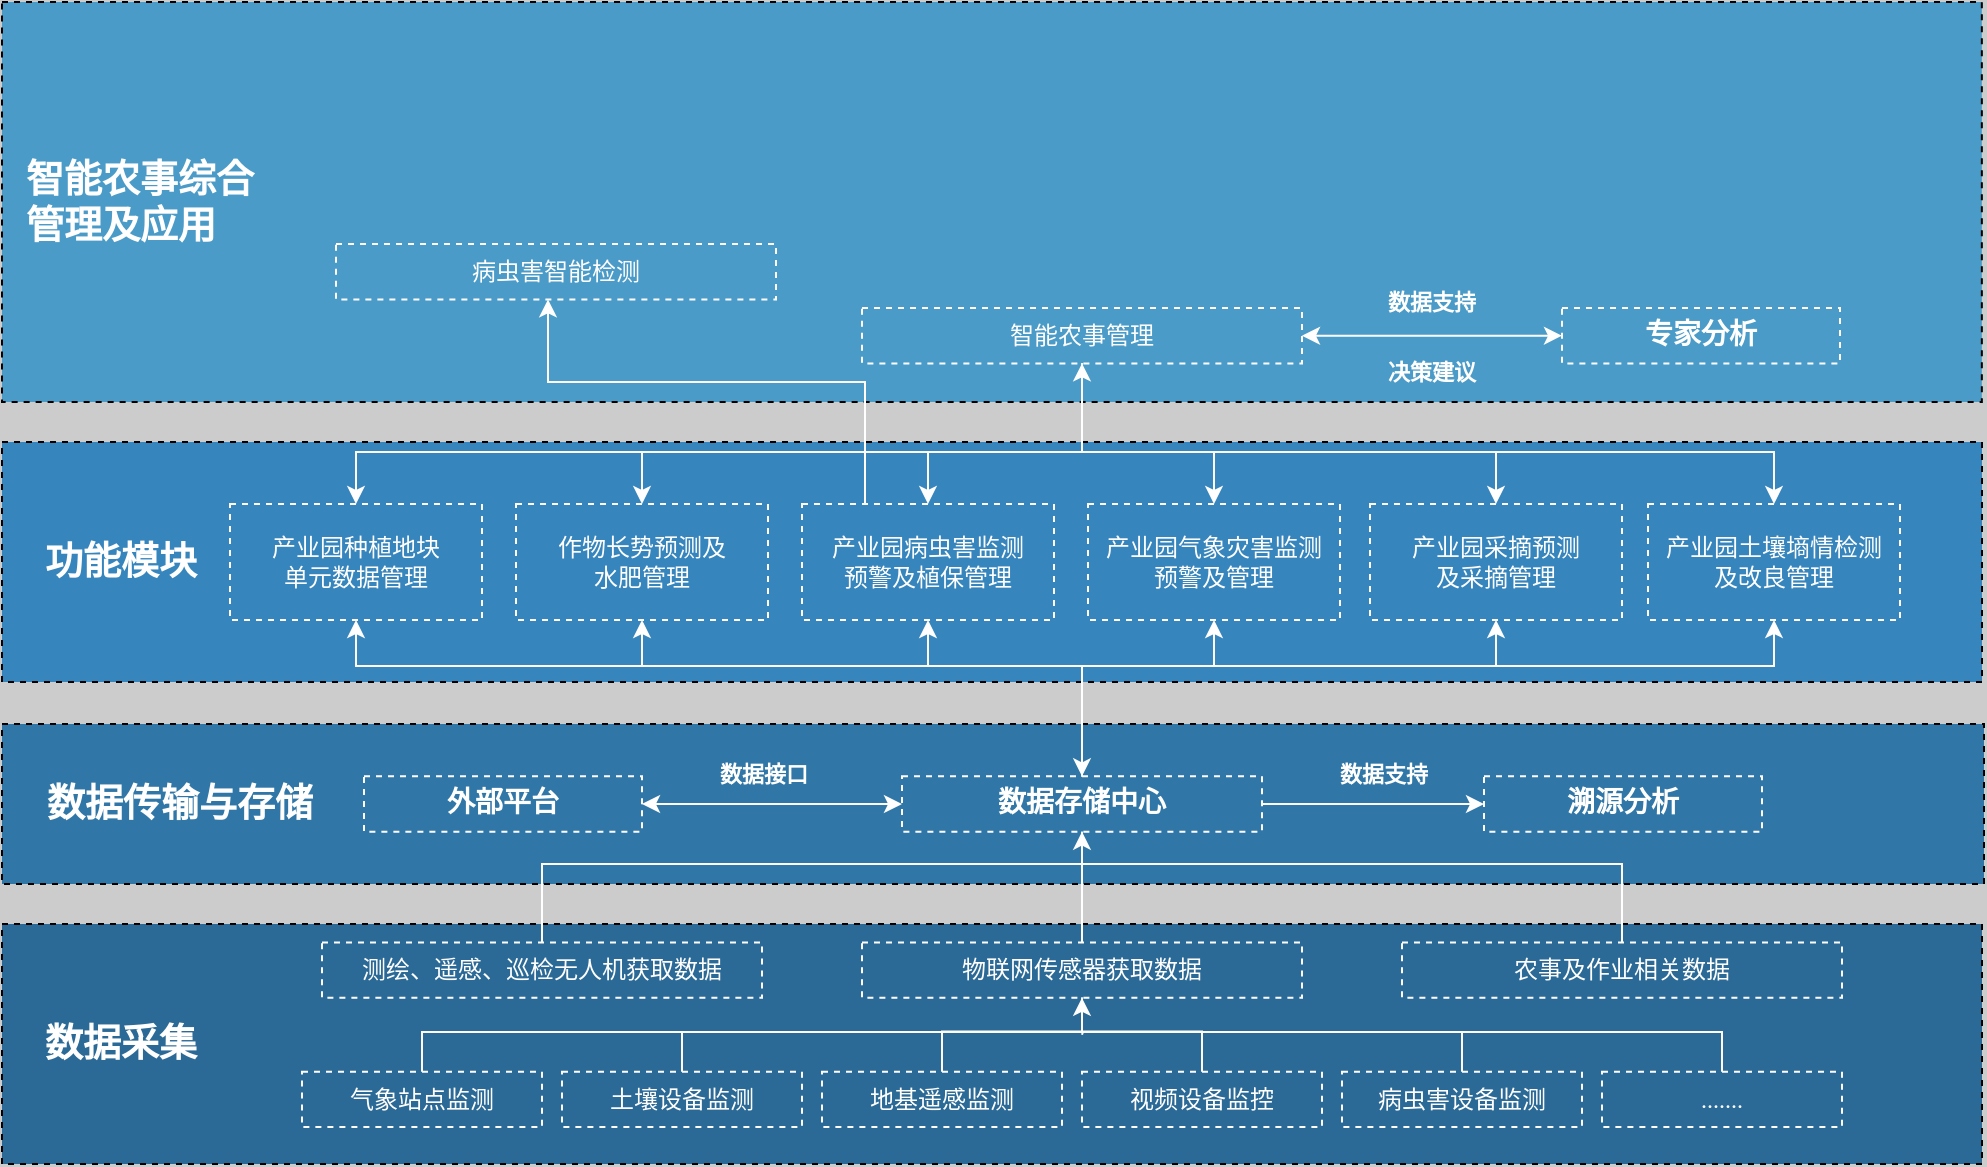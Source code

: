 <mxfile version="21.2.1" type="github">
  <diagram name="第 1 页" id="E1eY4ANHaeVtyCAObKsl">
    <mxGraphModel dx="362" dy="517" grid="0" gridSize="10" guides="1" tooltips="1" connect="1" arrows="1" fold="1" page="1" pageScale="1" pageWidth="1169" pageHeight="827" background="#CCCCCC" math="0" shadow="0">
      <root>
        <mxCell id="0" />
        <mxCell id="1" parent="0" />
        <mxCell id="EjjxS6cKYgv5XmkPnRk7-71" value="" style="group" vertex="1" connectable="0" parent="1">
          <mxGeometry x="89" y="580" width="991" height="80" as="geometry" />
        </mxCell>
        <mxCell id="EjjxS6cKYgv5XmkPnRk7-28" value="" style="rounded=0;whiteSpace=wrap;html=1;verticalAlign=middle;fillColor=#3077a7;strokeColor=default;gradientColor=none;labelBackgroundColor=none;labelBorderColor=none;dashed=1;" vertex="1" parent="EjjxS6cKYgv5XmkPnRk7-71">
          <mxGeometry width="991" height="80" as="geometry" />
        </mxCell>
        <mxCell id="EjjxS6cKYgv5XmkPnRk7-72" style="edgeStyle=orthogonalEdgeStyle;shape=connector;rounded=0;orthogonalLoop=1;jettySize=auto;html=1;exitX=1;exitY=0.5;exitDx=0;exitDy=0;entryX=0;entryY=0.5;entryDx=0;entryDy=0;labelBackgroundColor=default;strokeColor=#FFFFFF;fontFamily=Helvetica;fontSize=11;fontColor=default;endArrow=classic;endFill=1;" edge="1" parent="EjjxS6cKYgv5XmkPnRk7-71" source="EjjxS6cKYgv5XmkPnRk7-53" target="EjjxS6cKYgv5XmkPnRk7-69">
          <mxGeometry relative="1" as="geometry" />
        </mxCell>
        <mxCell id="EjjxS6cKYgv5XmkPnRk7-53" value="&lt;font color=&quot;#ffffff&quot; style=&quot;font-size: 14px;&quot;&gt;数据存储中心&lt;/font&gt;" style="rounded=0;whiteSpace=wrap;html=1;fillColor=none;dashed=1;strokeColor=#FFFFFF;fontFamily=Microsoft YaHei;fontSource=https%3A%2F%2Ffonts.googleapis.com%2Fcss%3Ffamily%3DMicrosoft%2BYaHei;fontSize=14;fontStyle=1" vertex="1" parent="EjjxS6cKYgv5XmkPnRk7-71">
          <mxGeometry x="450" y="26.15" width="180" height="27.69" as="geometry" />
        </mxCell>
        <mxCell id="EjjxS6cKYgv5XmkPnRk7-65" style="edgeStyle=orthogonalEdgeStyle;shape=connector;rounded=0;orthogonalLoop=1;jettySize=auto;html=1;exitX=1;exitY=0.5;exitDx=0;exitDy=0;entryX=0;entryY=0.5;entryDx=0;entryDy=0;labelBackgroundColor=default;strokeColor=#FFFFFF;fontFamily=Helvetica;fontSize=11;fontColor=default;endArrow=classic;endFill=1;startArrow=classic;startFill=1;" edge="1" parent="EjjxS6cKYgv5XmkPnRk7-71" source="EjjxS6cKYgv5XmkPnRk7-64" target="EjjxS6cKYgv5XmkPnRk7-53">
          <mxGeometry relative="1" as="geometry" />
        </mxCell>
        <mxCell id="EjjxS6cKYgv5XmkPnRk7-64" value="&lt;font color=&quot;#ffffff&quot; style=&quot;font-size: 14px;&quot;&gt;外部平台&lt;/font&gt;" style="rounded=0;whiteSpace=wrap;html=1;fillColor=none;dashed=1;strokeColor=#FFFFFF;fontFamily=Microsoft YaHei;fontSource=https%3A%2F%2Ffonts.googleapis.com%2Fcss%3Ffamily%3DMicrosoft%2BYaHei;fontSize=14;fontStyle=1" vertex="1" parent="EjjxS6cKYgv5XmkPnRk7-71">
          <mxGeometry x="181" y="26.15" width="139" height="27.69" as="geometry" />
        </mxCell>
        <mxCell id="EjjxS6cKYgv5XmkPnRk7-67" value="&lt;font color=&quot;#ffffff&quot; data-font-src=&quot;https://fonts.googleapis.com/css?family=Microsoft+YaHei&quot; face=&quot;Microsoft YaHei&quot;&gt;&lt;b&gt;数据接口&lt;/b&gt;&lt;/font&gt;" style="text;html=1;strokeColor=none;fillColor=none;align=center;verticalAlign=middle;whiteSpace=wrap;rounded=0;fontSize=11;fontFamily=Helvetica;fontColor=default;" vertex="1" parent="EjjxS6cKYgv5XmkPnRk7-71">
          <mxGeometry x="351" y="10" width="60" height="30" as="geometry" />
        </mxCell>
        <mxCell id="EjjxS6cKYgv5XmkPnRk7-69" value="&lt;font color=&quot;#ffffff&quot;&gt;溯源分析&lt;/font&gt;" style="rounded=0;whiteSpace=wrap;html=1;fillColor=none;dashed=1;strokeColor=#FFFFFF;fontFamily=Microsoft YaHei;fontSource=https%3A%2F%2Ffonts.googleapis.com%2Fcss%3Ffamily%3DMicrosoft%2BYaHei;fontSize=14;fontStyle=1" vertex="1" parent="EjjxS6cKYgv5XmkPnRk7-71">
          <mxGeometry x="741" y="26.15" width="139" height="27.69" as="geometry" />
        </mxCell>
        <mxCell id="EjjxS6cKYgv5XmkPnRk7-33" value="&amp;nbsp; 数据传输与存储" style="rounded=0;whiteSpace=wrap;html=1;fontFamily=Microsoft YaHei;fontSource=https%3A%2F%2Ffonts.googleapis.com%2Fcss%3Ffamily%3DMicrosoft%2BYaHei;fontSize=19;fontStyle=1;fontColor=#ffffff;labelBackgroundColor=none;fillColor=none;labelBorderColor=none;strokeColor=none;align=left;" vertex="1" parent="EjjxS6cKYgv5XmkPnRk7-71">
          <mxGeometry x="11" width="160" height="80" as="geometry" />
        </mxCell>
        <mxCell id="EjjxS6cKYgv5XmkPnRk7-77" value="&lt;font color=&quot;#ffffff&quot; data-font-src=&quot;https://fonts.googleapis.com/css?family=Microsoft+YaHei&quot; face=&quot;Microsoft YaHei&quot;&gt;&lt;b&gt;数据支持&lt;/b&gt;&lt;/font&gt;" style="text;html=1;strokeColor=none;fillColor=none;align=center;verticalAlign=middle;whiteSpace=wrap;rounded=0;fontSize=11;fontFamily=Helvetica;fontColor=default;" vertex="1" parent="EjjxS6cKYgv5XmkPnRk7-71">
          <mxGeometry x="661" y="10" width="60" height="30" as="geometry" />
        </mxCell>
        <mxCell id="EjjxS6cKYgv5XmkPnRk7-31" value="" style="group" vertex="1" connectable="0" parent="1">
          <mxGeometry x="89" y="680" width="990" height="120" as="geometry" />
        </mxCell>
        <mxCell id="EjjxS6cKYgv5XmkPnRk7-4" value="" style="rounded=0;whiteSpace=wrap;html=1;labelBackgroundColor=none;labelBorderColor=none;fillColor=#2B6A96;dashed=1;" vertex="1" parent="EjjxS6cKYgv5XmkPnRk7-31">
          <mxGeometry width="990" height="120" as="geometry" />
        </mxCell>
        <mxCell id="EjjxS6cKYgv5XmkPnRk7-59" style="edgeStyle=orthogonalEdgeStyle;shape=connector;rounded=0;orthogonalLoop=1;jettySize=auto;html=1;exitX=0.5;exitY=0;exitDx=0;exitDy=0;entryX=0.5;entryY=1;entryDx=0;entryDy=0;labelBackgroundColor=default;strokeColor=#FFFFFF;fontFamily=Helvetica;fontSize=11;fontColor=default;endArrow=none;endFill=0;" edge="1" parent="EjjxS6cKYgv5XmkPnRk7-31" source="EjjxS6cKYgv5XmkPnRk7-6" target="EjjxS6cKYgv5XmkPnRk7-18">
          <mxGeometry relative="1" as="geometry">
            <Array as="points">
              <mxPoint x="210" y="54" />
              <mxPoint x="540" y="54" />
            </Array>
          </mxGeometry>
        </mxCell>
        <mxCell id="EjjxS6cKYgv5XmkPnRk7-6" value="&lt;font color=&quot;#ffffff&quot;&gt;气象站点监测&lt;/font&gt;" style="rounded=0;whiteSpace=wrap;html=1;fillColor=none;dashed=1;strokeColor=#FFFFFF;fontFamily=Microsoft YaHei;fontSource=https%3A%2F%2Ffonts.googleapis.com%2Fcss%3Ffamily%3DMicrosoft%2BYaHei;" vertex="1" parent="EjjxS6cKYgv5XmkPnRk7-31">
          <mxGeometry x="150" y="73.846" width="120" height="27.692" as="geometry" />
        </mxCell>
        <mxCell id="EjjxS6cKYgv5XmkPnRk7-58" style="edgeStyle=orthogonalEdgeStyle;shape=connector;rounded=0;orthogonalLoop=1;jettySize=auto;html=1;exitX=0.5;exitY=0;exitDx=0;exitDy=0;entryX=0.5;entryY=1;entryDx=0;entryDy=0;labelBackgroundColor=default;strokeColor=#FFFFFF;fontFamily=Helvetica;fontSize=11;fontColor=default;endArrow=none;endFill=0;" edge="1" parent="EjjxS6cKYgv5XmkPnRk7-31" source="EjjxS6cKYgv5XmkPnRk7-7" target="EjjxS6cKYgv5XmkPnRk7-18">
          <mxGeometry relative="1" as="geometry">
            <Array as="points">
              <mxPoint x="340" y="54" />
              <mxPoint x="540" y="54" />
            </Array>
          </mxGeometry>
        </mxCell>
        <mxCell id="EjjxS6cKYgv5XmkPnRk7-7" value="&lt;font color=&quot;#ffffff&quot;&gt;土壤设备监测&lt;/font&gt;" style="rounded=0;whiteSpace=wrap;html=1;fillColor=none;dashed=1;strokeColor=#FFFFFF;fontFamily=Microsoft YaHei;fontSource=https%3A%2F%2Ffonts.googleapis.com%2Fcss%3Ffamily%3DMicrosoft%2BYaHei;" vertex="1" parent="EjjxS6cKYgv5XmkPnRk7-31">
          <mxGeometry x="280" y="73.846" width="120" height="27.692" as="geometry" />
        </mxCell>
        <mxCell id="EjjxS6cKYgv5XmkPnRk7-8" value="&lt;font color=&quot;#ffffff&quot;&gt;地基遥感监测&lt;/font&gt;" style="rounded=0;whiteSpace=wrap;html=1;fillColor=none;dashed=1;strokeColor=#FFFFFF;fontFamily=Microsoft YaHei;fontSource=https%3A%2F%2Ffonts.googleapis.com%2Fcss%3Ffamily%3DMicrosoft%2BYaHei;" vertex="1" parent="EjjxS6cKYgv5XmkPnRk7-31">
          <mxGeometry x="410" y="73.846" width="120" height="27.692" as="geometry" />
        </mxCell>
        <mxCell id="EjjxS6cKYgv5XmkPnRk7-20" style="edgeStyle=orthogonalEdgeStyle;rounded=0;orthogonalLoop=1;jettySize=auto;html=1;exitX=0.5;exitY=0;exitDx=0;exitDy=0;endArrow=none;endFill=0;strokeColor=#FFFFFF;" edge="1" parent="EjjxS6cKYgv5XmkPnRk7-31" source="EjjxS6cKYgv5XmkPnRk7-9">
          <mxGeometry relative="1" as="geometry">
            <mxPoint x="540" y="55.385" as="targetPoint" />
          </mxGeometry>
        </mxCell>
        <mxCell id="EjjxS6cKYgv5XmkPnRk7-9" value="&lt;font color=&quot;#ffffff&quot;&gt;视频设备监控&lt;/font&gt;" style="rounded=0;whiteSpace=wrap;html=1;fillColor=none;dashed=1;strokeColor=#FFFFFF;fontFamily=Microsoft YaHei;fontSource=https%3A%2F%2Ffonts.googleapis.com%2Fcss%3Ffamily%3DMicrosoft%2BYaHei;" vertex="1" parent="EjjxS6cKYgv5XmkPnRk7-31">
          <mxGeometry x="540" y="73.846" width="120" height="27.692" as="geometry" />
        </mxCell>
        <mxCell id="EjjxS6cKYgv5XmkPnRk7-60" style="edgeStyle=orthogonalEdgeStyle;shape=connector;rounded=0;orthogonalLoop=1;jettySize=auto;html=1;exitX=0.5;exitY=0;exitDx=0;exitDy=0;entryX=0.5;entryY=1;entryDx=0;entryDy=0;labelBackgroundColor=default;strokeColor=#FFFFFF;fontFamily=Helvetica;fontSize=11;fontColor=default;endArrow=none;endFill=0;" edge="1" parent="EjjxS6cKYgv5XmkPnRk7-31" source="EjjxS6cKYgv5XmkPnRk7-10" target="EjjxS6cKYgv5XmkPnRk7-18">
          <mxGeometry relative="1" as="geometry">
            <Array as="points">
              <mxPoint x="730" y="54" />
              <mxPoint x="540" y="54" />
            </Array>
          </mxGeometry>
        </mxCell>
        <mxCell id="EjjxS6cKYgv5XmkPnRk7-10" value="&lt;font color=&quot;#ffffff&quot;&gt;病虫害设备监测&lt;/font&gt;" style="rounded=0;whiteSpace=wrap;html=1;fillColor=none;dashed=1;strokeColor=#FFFFFF;fontFamily=Microsoft YaHei;fontSource=https%3A%2F%2Ffonts.googleapis.com%2Fcss%3Ffamily%3DMicrosoft%2BYaHei;" vertex="1" parent="EjjxS6cKYgv5XmkPnRk7-31">
          <mxGeometry x="670" y="73.846" width="120" height="27.692" as="geometry" />
        </mxCell>
        <mxCell id="EjjxS6cKYgv5XmkPnRk7-61" style="edgeStyle=orthogonalEdgeStyle;shape=connector;rounded=0;orthogonalLoop=1;jettySize=auto;html=1;exitX=0.5;exitY=0;exitDx=0;exitDy=0;entryX=0.5;entryY=1;entryDx=0;entryDy=0;labelBackgroundColor=default;strokeColor=#FFFFFF;fontFamily=Helvetica;fontSize=11;fontColor=default;endArrow=none;endFill=0;" edge="1" parent="EjjxS6cKYgv5XmkPnRk7-31" source="EjjxS6cKYgv5XmkPnRk7-11" target="EjjxS6cKYgv5XmkPnRk7-18">
          <mxGeometry relative="1" as="geometry">
            <Array as="points">
              <mxPoint x="860" y="54" />
              <mxPoint x="540" y="54" />
            </Array>
          </mxGeometry>
        </mxCell>
        <mxCell id="EjjxS6cKYgv5XmkPnRk7-11" value="&lt;font color=&quot;#ffffff&quot;&gt;.......&lt;/font&gt;" style="rounded=0;whiteSpace=wrap;html=1;fillColor=none;dashed=1;strokeColor=#FFFFFF;fontFamily=Microsoft YaHei;fontSource=https%3A%2F%2Ffonts.googleapis.com%2Fcss%3Ffamily%3DMicrosoft%2BYaHei;" vertex="1" parent="EjjxS6cKYgv5XmkPnRk7-31">
          <mxGeometry x="800" y="73.846" width="120" height="27.692" as="geometry" />
        </mxCell>
        <mxCell id="EjjxS6cKYgv5XmkPnRk7-18" value="&lt;font color=&quot;#ffffff&quot;&gt;物联网传感器获取数据&lt;/font&gt;" style="rounded=0;whiteSpace=wrap;html=1;fillColor=none;dashed=1;strokeColor=#FFFFFF;fontFamily=Microsoft YaHei;fontSource=https%3A%2F%2Ffonts.googleapis.com%2Fcss%3Ffamily%3DMicrosoft%2BYaHei;" vertex="1" parent="EjjxS6cKYgv5XmkPnRk7-31">
          <mxGeometry x="430" y="9.231" width="220" height="27.692" as="geometry" />
        </mxCell>
        <mxCell id="EjjxS6cKYgv5XmkPnRk7-19" style="edgeStyle=orthogonalEdgeStyle;rounded=0;orthogonalLoop=1;jettySize=auto;html=1;exitX=0.5;exitY=0;exitDx=0;exitDy=0;entryX=0.5;entryY=1;entryDx=0;entryDy=0;strokeColor=#FFFFFF;" edge="1" parent="EjjxS6cKYgv5XmkPnRk7-31" source="EjjxS6cKYgv5XmkPnRk7-8" target="EjjxS6cKYgv5XmkPnRk7-18">
          <mxGeometry relative="1" as="geometry" />
        </mxCell>
        <mxCell id="EjjxS6cKYgv5XmkPnRk7-26" value="&lt;font color=&quot;#ffffff&quot;&gt;测绘、遥感、巡检无人机获取数据&lt;/font&gt;" style="rounded=0;whiteSpace=wrap;html=1;fillColor=none;dashed=1;strokeColor=#FFFFFF;fontFamily=Microsoft YaHei;fontSource=https%3A%2F%2Ffonts.googleapis.com%2Fcss%3Ffamily%3DMicrosoft%2BYaHei;" vertex="1" parent="EjjxS6cKYgv5XmkPnRk7-31">
          <mxGeometry x="160" y="9.231" width="220" height="27.692" as="geometry" />
        </mxCell>
        <mxCell id="EjjxS6cKYgv5XmkPnRk7-27" value="&lt;font color=&quot;#ffffff&quot;&gt;农事及作业相关数据&lt;/font&gt;" style="rounded=0;whiteSpace=wrap;html=1;fillColor=none;dashed=1;strokeColor=#FFFFFF;fontFamily=Microsoft YaHei;fontSource=https%3A%2F%2Ffonts.googleapis.com%2Fcss%3Ffamily%3DMicrosoft%2BYaHei;" vertex="1" parent="EjjxS6cKYgv5XmkPnRk7-31">
          <mxGeometry x="700" y="9.231" width="220" height="27.692" as="geometry" />
        </mxCell>
        <mxCell id="EjjxS6cKYgv5XmkPnRk7-5" value="&amp;nbsp; 数据采集" style="rounded=0;whiteSpace=wrap;html=1;fontFamily=Microsoft YaHei;fontSource=https%3A%2F%2Ffonts.googleapis.com%2Fcss%3Ffamily%3DMicrosoft%2BYaHei;fontSize=19;fontStyle=1;fontColor=#ffffff;labelBackgroundColor=none;fillColor=none;labelBorderColor=none;strokeColor=none;align=left;" vertex="1" parent="EjjxS6cKYgv5XmkPnRk7-31">
          <mxGeometry x="10" width="120" height="120" as="geometry" />
        </mxCell>
        <mxCell id="EjjxS6cKYgv5XmkPnRk7-56" style="edgeStyle=orthogonalEdgeStyle;shape=connector;rounded=0;orthogonalLoop=1;jettySize=auto;html=1;exitX=0.5;exitY=0;exitDx=0;exitDy=0;labelBackgroundColor=default;strokeColor=#FFFFFF;fontFamily=Helvetica;fontSize=11;fontColor=default;endArrow=classic;endFill=1;entryX=0.5;entryY=1;entryDx=0;entryDy=0;" edge="1" parent="1" source="EjjxS6cKYgv5XmkPnRk7-18" target="EjjxS6cKYgv5XmkPnRk7-53">
          <mxGeometry relative="1" as="geometry">
            <mxPoint x="629.19" y="650" as="targetPoint" />
          </mxGeometry>
        </mxCell>
        <mxCell id="EjjxS6cKYgv5XmkPnRk7-62" style="edgeStyle=orthogonalEdgeStyle;shape=connector;rounded=0;orthogonalLoop=1;jettySize=auto;html=1;exitX=0.5;exitY=0;exitDx=0;exitDy=0;entryX=0.5;entryY=1;entryDx=0;entryDy=0;labelBackgroundColor=default;strokeColor=#FFFFFF;fontFamily=Helvetica;fontSize=11;fontColor=default;endArrow=none;endFill=0;" edge="1" parent="1" source="EjjxS6cKYgv5XmkPnRk7-26" target="EjjxS6cKYgv5XmkPnRk7-53">
          <mxGeometry relative="1" as="geometry">
            <Array as="points">
              <mxPoint x="359" y="650" />
              <mxPoint x="629" y="650" />
            </Array>
          </mxGeometry>
        </mxCell>
        <mxCell id="EjjxS6cKYgv5XmkPnRk7-63" style="edgeStyle=orthogonalEdgeStyle;shape=connector;rounded=0;orthogonalLoop=1;jettySize=auto;html=1;exitX=0.5;exitY=0;exitDx=0;exitDy=0;entryX=0.5;entryY=1;entryDx=0;entryDy=0;labelBackgroundColor=default;strokeColor=#FFFFFF;fontFamily=Helvetica;fontSize=11;fontColor=default;endArrow=none;endFill=0;" edge="1" parent="1" source="EjjxS6cKYgv5XmkPnRk7-27" target="EjjxS6cKYgv5XmkPnRk7-53">
          <mxGeometry relative="1" as="geometry">
            <Array as="points">
              <mxPoint x="899" y="650" />
              <mxPoint x="629" y="650" />
            </Array>
          </mxGeometry>
        </mxCell>
        <mxCell id="EjjxS6cKYgv5XmkPnRk7-79" value="" style="group" vertex="1" connectable="0" parent="1">
          <mxGeometry x="89" y="439" width="990" height="120" as="geometry" />
        </mxCell>
        <mxCell id="EjjxS6cKYgv5XmkPnRk7-130" value="" style="group" vertex="1" connectable="0" parent="EjjxS6cKYgv5XmkPnRk7-79">
          <mxGeometry width="990" height="120" as="geometry" />
        </mxCell>
        <mxCell id="EjjxS6cKYgv5XmkPnRk7-80" value="" style="rounded=0;whiteSpace=wrap;html=1;labelBackgroundColor=none;labelBorderColor=none;fillColor=#3685BD;dashed=1;container=1;gradientColor=none;" vertex="1" parent="EjjxS6cKYgv5XmkPnRk7-130">
          <mxGeometry width="990" height="120" as="geometry" />
        </mxCell>
        <mxCell id="EjjxS6cKYgv5XmkPnRk7-95" value="&lt;font color=&quot;#ffffff&quot;&gt;产业园土壤墒情检测&lt;br&gt;及改良管理&lt;br&gt;&lt;/font&gt;" style="rounded=0;whiteSpace=wrap;html=1;fillColor=none;dashed=1;strokeColor=#FFFFFF;fontFamily=Microsoft YaHei;fontSource=https%3A%2F%2Ffonts.googleapis.com%2Fcss%3Ffamily%3DMicrosoft%2BYaHei;" vertex="1" parent="EjjxS6cKYgv5XmkPnRk7-130">
          <mxGeometry x="823" y="31" width="126" height="58" as="geometry" />
        </mxCell>
        <mxCell id="EjjxS6cKYgv5XmkPnRk7-96" value="&amp;nbsp; 功能模块" style="rounded=0;whiteSpace=wrap;html=1;fontFamily=Microsoft YaHei;fontSource=https%3A%2F%2Ffonts.googleapis.com%2Fcss%3Ffamily%3DMicrosoft%2BYaHei;fontSize=19;fontStyle=1;fontColor=#ffffff;labelBackgroundColor=none;fillColor=none;labelBorderColor=none;strokeColor=none;align=left;" vertex="1" parent="EjjxS6cKYgv5XmkPnRk7-130">
          <mxGeometry x="10" width="120" height="120" as="geometry" />
        </mxCell>
        <mxCell id="EjjxS6cKYgv5XmkPnRk7-103" value="&lt;font color=&quot;#ffffff&quot;&gt;产业园采摘预测&lt;br&gt;及采摘管理&lt;br&gt;&lt;/font&gt;" style="rounded=0;whiteSpace=wrap;html=1;fillColor=none;dashed=1;strokeColor=#FFFFFF;fontFamily=Microsoft YaHei;fontSource=https%3A%2F%2Ffonts.googleapis.com%2Fcss%3Ffamily%3DMicrosoft%2BYaHei;" vertex="1" parent="EjjxS6cKYgv5XmkPnRk7-130">
          <mxGeometry x="684" y="31" width="126" height="58" as="geometry" />
        </mxCell>
        <mxCell id="EjjxS6cKYgv5XmkPnRk7-104" value="&lt;font color=&quot;#ffffff&quot;&gt;产业园气象灾害监测&lt;br&gt;预警及管理&lt;br&gt;&lt;/font&gt;" style="rounded=0;whiteSpace=wrap;html=1;fillColor=none;dashed=1;strokeColor=#FFFFFF;fontFamily=Microsoft YaHei;fontSource=https%3A%2F%2Ffonts.googleapis.com%2Fcss%3Ffamily%3DMicrosoft%2BYaHei;" vertex="1" parent="EjjxS6cKYgv5XmkPnRk7-130">
          <mxGeometry x="543" y="31" width="126" height="58" as="geometry" />
        </mxCell>
        <mxCell id="EjjxS6cKYgv5XmkPnRk7-106" value="&lt;font color=&quot;#ffffff&quot;&gt;产业园病虫害监测&lt;br&gt;预警及植保管理&lt;br&gt;&lt;/font&gt;" style="rounded=0;whiteSpace=wrap;html=1;fillColor=none;dashed=1;strokeColor=#FFFFFF;fontFamily=Microsoft YaHei;fontSource=https%3A%2F%2Ffonts.googleapis.com%2Fcss%3Ffamily%3DMicrosoft%2BYaHei;" vertex="1" parent="EjjxS6cKYgv5XmkPnRk7-130">
          <mxGeometry x="400" y="31" width="126" height="58" as="geometry" />
        </mxCell>
        <mxCell id="EjjxS6cKYgv5XmkPnRk7-107" value="&lt;font color=&quot;#ffffff&quot;&gt;作物长势预测及&lt;br&gt;水肥管理&lt;br&gt;&lt;/font&gt;" style="rounded=0;whiteSpace=wrap;html=1;fillColor=none;dashed=1;strokeColor=#FFFFFF;fontFamily=Microsoft YaHei;fontSource=https%3A%2F%2Ffonts.googleapis.com%2Fcss%3Ffamily%3DMicrosoft%2BYaHei;" vertex="1" parent="EjjxS6cKYgv5XmkPnRk7-130">
          <mxGeometry x="257" y="31" width="126" height="58" as="geometry" />
        </mxCell>
        <mxCell id="EjjxS6cKYgv5XmkPnRk7-116" value="&lt;font color=&quot;#ffffff&quot;&gt;产业园种植地块&lt;br&gt;单元数据管理&lt;br&gt;&lt;/font&gt;" style="rounded=0;whiteSpace=wrap;html=1;fillColor=none;dashed=1;strokeColor=#FFFFFF;fontFamily=Microsoft YaHei;fontSource=https%3A%2F%2Ffonts.googleapis.com%2Fcss%3Ffamily%3DMicrosoft%2BYaHei;" vertex="1" parent="EjjxS6cKYgv5XmkPnRk7-130">
          <mxGeometry x="114" y="31" width="126" height="58" as="geometry" />
        </mxCell>
        <mxCell id="EjjxS6cKYgv5XmkPnRk7-123" style="edgeStyle=orthogonalEdgeStyle;shape=connector;rounded=0;orthogonalLoop=1;jettySize=auto;html=1;exitX=0.5;exitY=1;exitDx=0;exitDy=0;entryX=0.5;entryY=0;entryDx=0;entryDy=0;labelBackgroundColor=default;strokeColor=#FFFFFF;fontFamily=Helvetica;fontSize=11;fontColor=default;endArrow=classic;endFill=1;startArrow=classic;startFill=1;" edge="1" parent="1" source="EjjxS6cKYgv5XmkPnRk7-95" target="EjjxS6cKYgv5XmkPnRk7-53">
          <mxGeometry relative="1" as="geometry">
            <Array as="points">
              <mxPoint x="975" y="551" />
              <mxPoint x="629" y="551" />
            </Array>
          </mxGeometry>
        </mxCell>
        <mxCell id="EjjxS6cKYgv5XmkPnRk7-124" style="edgeStyle=orthogonalEdgeStyle;shape=connector;rounded=0;orthogonalLoop=1;jettySize=auto;html=1;exitX=0.5;exitY=1;exitDx=0;exitDy=0;entryX=0.5;entryY=0;entryDx=0;entryDy=0;labelBackgroundColor=default;strokeColor=#FFFFFF;fontFamily=Helvetica;fontSize=11;fontColor=default;endArrow=none;endFill=0;startArrow=classic;startFill=1;" edge="1" parent="1" source="EjjxS6cKYgv5XmkPnRk7-103" target="EjjxS6cKYgv5XmkPnRk7-53">
          <mxGeometry relative="1" as="geometry">
            <Array as="points">
              <mxPoint x="836" y="551" />
              <mxPoint x="629" y="551" />
            </Array>
          </mxGeometry>
        </mxCell>
        <mxCell id="EjjxS6cKYgv5XmkPnRk7-125" style="edgeStyle=orthogonalEdgeStyle;shape=connector;rounded=0;orthogonalLoop=1;jettySize=auto;html=1;exitX=0.5;exitY=1;exitDx=0;exitDy=0;entryX=0.5;entryY=0;entryDx=0;entryDy=0;labelBackgroundColor=default;strokeColor=#FFFFFF;fontFamily=Helvetica;fontSize=11;fontColor=default;endArrow=none;endFill=0;startArrow=classic;startFill=1;" edge="1" parent="1" source="EjjxS6cKYgv5XmkPnRk7-104" target="EjjxS6cKYgv5XmkPnRk7-53">
          <mxGeometry relative="1" as="geometry">
            <Array as="points">
              <mxPoint x="695" y="551" />
              <mxPoint x="629" y="551" />
            </Array>
          </mxGeometry>
        </mxCell>
        <mxCell id="EjjxS6cKYgv5XmkPnRk7-126" style="edgeStyle=orthogonalEdgeStyle;shape=connector;rounded=0;orthogonalLoop=1;jettySize=auto;html=1;exitX=0.5;exitY=1;exitDx=0;exitDy=0;entryX=0.5;entryY=0;entryDx=0;entryDy=0;labelBackgroundColor=default;strokeColor=#FFFFFF;fontFamily=Helvetica;fontSize=11;fontColor=default;endArrow=none;endFill=0;startArrow=classic;startFill=1;" edge="1" parent="1" source="EjjxS6cKYgv5XmkPnRk7-106" target="EjjxS6cKYgv5XmkPnRk7-53">
          <mxGeometry relative="1" as="geometry">
            <Array as="points">
              <mxPoint x="552" y="551" />
              <mxPoint x="629" y="551" />
            </Array>
          </mxGeometry>
        </mxCell>
        <mxCell id="EjjxS6cKYgv5XmkPnRk7-127" style="edgeStyle=orthogonalEdgeStyle;shape=connector;rounded=0;orthogonalLoop=1;jettySize=auto;html=1;exitX=0.5;exitY=1;exitDx=0;exitDy=0;entryX=0.5;entryY=0;entryDx=0;entryDy=0;labelBackgroundColor=default;strokeColor=#FFFFFF;fontFamily=Helvetica;fontSize=11;fontColor=default;endArrow=none;endFill=0;startArrow=classic;startFill=1;" edge="1" parent="1" source="EjjxS6cKYgv5XmkPnRk7-107" target="EjjxS6cKYgv5XmkPnRk7-53">
          <mxGeometry relative="1" as="geometry">
            <Array as="points">
              <mxPoint x="409" y="551" />
              <mxPoint x="629" y="551" />
            </Array>
          </mxGeometry>
        </mxCell>
        <mxCell id="EjjxS6cKYgv5XmkPnRk7-128" style="edgeStyle=orthogonalEdgeStyle;shape=connector;rounded=0;orthogonalLoop=1;jettySize=auto;html=1;exitX=0.5;exitY=1;exitDx=0;exitDy=0;labelBackgroundColor=default;strokeColor=#FFFFFF;fontFamily=Helvetica;fontSize=11;fontColor=default;endArrow=none;endFill=0;startArrow=classic;startFill=1;" edge="1" parent="1" source="EjjxS6cKYgv5XmkPnRk7-116" target="EjjxS6cKYgv5XmkPnRk7-53">
          <mxGeometry relative="1" as="geometry">
            <Array as="points">
              <mxPoint x="266" y="551" />
              <mxPoint x="629" y="551" />
            </Array>
          </mxGeometry>
        </mxCell>
        <mxCell id="EjjxS6cKYgv5XmkPnRk7-132" value="" style="group;" vertex="1" connectable="0" parent="1">
          <mxGeometry x="89" y="219" width="990" height="200" as="geometry" />
        </mxCell>
        <mxCell id="EjjxS6cKYgv5XmkPnRk7-133" value="" style="group" vertex="1" connectable="0" parent="EjjxS6cKYgv5XmkPnRk7-132">
          <mxGeometry width="989.922" height="199.981" as="geometry" />
        </mxCell>
        <mxCell id="EjjxS6cKYgv5XmkPnRk7-134" value="" style="rounded=0;whiteSpace=wrap;html=1;labelBackgroundColor=none;labelBorderColor=none;fillColor=#4b9bc8;dashed=1;container=1;gradientColor=none;" vertex="1" parent="EjjxS6cKYgv5XmkPnRk7-133">
          <mxGeometry width="989.922" height="199.981" as="geometry" />
        </mxCell>
        <mxCell id="EjjxS6cKYgv5XmkPnRk7-143" value="&lt;font color=&quot;#ffffff&quot;&gt;智能农事管理&lt;/font&gt;" style="rounded=0;whiteSpace=wrap;html=1;fillColor=none;dashed=1;strokeColor=#FFFFFF;fontFamily=Microsoft YaHei;fontSource=https%3A%2F%2Ffonts.googleapis.com%2Fcss%3Ffamily%3DMicrosoft%2BYaHei;" vertex="1" parent="EjjxS6cKYgv5XmkPnRk7-134">
          <mxGeometry x="430" y="153.001" width="220" height="27.692" as="geometry" />
        </mxCell>
        <mxCell id="EjjxS6cKYgv5XmkPnRk7-151" value="&lt;font color=&quot;#ffffff&quot;&gt;病虫害智能检测&lt;/font&gt;" style="rounded=0;whiteSpace=wrap;html=1;fillColor=none;dashed=1;strokeColor=#FFFFFF;fontFamily=Microsoft YaHei;fontSource=https%3A%2F%2Ffonts.googleapis.com%2Fcss%3Ffamily%3DMicrosoft%2BYaHei;" vertex="1" parent="EjjxS6cKYgv5XmkPnRk7-134">
          <mxGeometry x="167" y="121.001" width="220" height="27.692" as="geometry" />
        </mxCell>
        <mxCell id="EjjxS6cKYgv5XmkPnRk7-153" value="&lt;font color=&quot;#ffffff&quot;&gt;专家分析&lt;/font&gt;" style="rounded=0;whiteSpace=wrap;html=1;fillColor=none;dashed=1;strokeColor=#FFFFFF;fontFamily=Microsoft YaHei;fontSource=https%3A%2F%2Ffonts.googleapis.com%2Fcss%3Ffamily%3DMicrosoft%2BYaHei;fontSize=14;fontStyle=1" vertex="1" parent="EjjxS6cKYgv5XmkPnRk7-134">
          <mxGeometry x="780" y="153" width="139" height="27.69" as="geometry" />
        </mxCell>
        <mxCell id="EjjxS6cKYgv5XmkPnRk7-154" style="edgeStyle=orthogonalEdgeStyle;shape=connector;rounded=0;orthogonalLoop=1;jettySize=auto;html=1;exitX=0;exitY=0.5;exitDx=0;exitDy=0;entryX=1;entryY=0.5;entryDx=0;entryDy=0;labelBackgroundColor=default;strokeColor=#FFFFFF;fontFamily=Helvetica;fontSize=11;fontColor=default;endArrow=classic;endFill=1;startArrow=classic;startFill=1;" edge="1" parent="EjjxS6cKYgv5XmkPnRk7-134" source="EjjxS6cKYgv5XmkPnRk7-153" target="EjjxS6cKYgv5XmkPnRk7-143">
          <mxGeometry relative="1" as="geometry" />
        </mxCell>
        <mxCell id="EjjxS6cKYgv5XmkPnRk7-155" value="&lt;font color=&quot;#ffffff&quot; data-font-src=&quot;https://fonts.googleapis.com/css?family=Microsoft+YaHei&quot; face=&quot;Microsoft YaHei&quot;&gt;&lt;b&gt;数据支持&lt;/b&gt;&lt;/font&gt;" style="text;html=1;strokeColor=none;fillColor=none;align=center;verticalAlign=middle;whiteSpace=wrap;rounded=0;fontSize=11;fontFamily=Helvetica;fontColor=default;" vertex="1" parent="EjjxS6cKYgv5XmkPnRk7-134">
          <mxGeometry x="685" y="135" width="60" height="30" as="geometry" />
        </mxCell>
        <mxCell id="EjjxS6cKYgv5XmkPnRk7-157" value="&lt;font color=&quot;#ffffff&quot; data-font-src=&quot;https://fonts.googleapis.com/css?family=Microsoft+YaHei&quot; face=&quot;Microsoft YaHei&quot;&gt;&lt;b&gt;决策建议&lt;/b&gt;&lt;/font&gt;" style="text;html=1;strokeColor=none;fillColor=none;align=center;verticalAlign=middle;whiteSpace=wrap;rounded=0;fontSize=11;fontFamily=Helvetica;fontColor=default;" vertex="1" parent="EjjxS6cKYgv5XmkPnRk7-134">
          <mxGeometry x="685" y="169.98" width="60" height="30" as="geometry" />
        </mxCell>
        <mxCell id="EjjxS6cKYgv5XmkPnRk7-136" value="智能农事综合&lt;br&gt;管理及应用" style="rounded=0;whiteSpace=wrap;html=1;fontFamily=Microsoft YaHei;fontSource=https%3A%2F%2Ffonts.googleapis.com%2Fcss%3Ffamily%3DMicrosoft%2BYaHei;fontSize=19;fontStyle=1;fontColor=#ffffff;labelBackgroundColor=none;fillColor=none;labelBorderColor=none;strokeColor=none;align=left;" vertex="1" parent="EjjxS6cKYgv5XmkPnRk7-133">
          <mxGeometry x="10" width="125" height="199.978" as="geometry" />
        </mxCell>
        <mxCell id="EjjxS6cKYgv5XmkPnRk7-144" style="edgeStyle=orthogonalEdgeStyle;shape=connector;rounded=0;orthogonalLoop=1;jettySize=auto;html=1;exitX=0.5;exitY=0;exitDx=0;exitDy=0;entryX=0.5;entryY=1;entryDx=0;entryDy=0;labelBackgroundColor=default;strokeColor=#FFFFFF;fontFamily=Helvetica;fontSize=11;fontColor=default;endArrow=classic;endFill=1;startArrow=classic;startFill=1;" edge="1" parent="1" source="EjjxS6cKYgv5XmkPnRk7-106" target="EjjxS6cKYgv5XmkPnRk7-143">
          <mxGeometry relative="1" as="geometry">
            <Array as="points">
              <mxPoint x="552" y="444" />
              <mxPoint x="629" y="444" />
            </Array>
          </mxGeometry>
        </mxCell>
        <mxCell id="EjjxS6cKYgv5XmkPnRk7-145" style="edgeStyle=orthogonalEdgeStyle;shape=connector;rounded=0;orthogonalLoop=1;jettySize=auto;html=1;exitX=0.5;exitY=0;exitDx=0;exitDy=0;labelBackgroundColor=default;strokeColor=#FFFFFF;fontFamily=Helvetica;fontSize=11;fontColor=default;endArrow=none;endFill=0;startArrow=classic;startFill=1;" edge="1" parent="1" source="EjjxS6cKYgv5XmkPnRk7-104" target="EjjxS6cKYgv5XmkPnRk7-143">
          <mxGeometry relative="1" as="geometry">
            <Array as="points">
              <mxPoint x="695" y="444" />
              <mxPoint x="629" y="444" />
            </Array>
          </mxGeometry>
        </mxCell>
        <mxCell id="EjjxS6cKYgv5XmkPnRk7-146" style="edgeStyle=orthogonalEdgeStyle;shape=connector;rounded=0;orthogonalLoop=1;jettySize=auto;html=1;exitX=0.5;exitY=0;exitDx=0;exitDy=0;entryX=0.5;entryY=1;entryDx=0;entryDy=0;labelBackgroundColor=default;strokeColor=#FFFFFF;fontFamily=Helvetica;fontSize=11;fontColor=default;endArrow=none;endFill=0;startArrow=classic;startFill=1;" edge="1" parent="1" source="EjjxS6cKYgv5XmkPnRk7-107" target="EjjxS6cKYgv5XmkPnRk7-143">
          <mxGeometry relative="1" as="geometry">
            <Array as="points">
              <mxPoint x="409" y="444" />
              <mxPoint x="629" y="444" />
            </Array>
          </mxGeometry>
        </mxCell>
        <mxCell id="EjjxS6cKYgv5XmkPnRk7-147" style="edgeStyle=orthogonalEdgeStyle;shape=connector;rounded=0;orthogonalLoop=1;jettySize=auto;html=1;exitX=0.5;exitY=0;exitDx=0;exitDy=0;labelBackgroundColor=default;strokeColor=#FFFFFF;fontFamily=Helvetica;fontSize=11;fontColor=default;endArrow=none;endFill=0;startArrow=classic;startFill=1;" edge="1" parent="1" source="EjjxS6cKYgv5XmkPnRk7-116" target="EjjxS6cKYgv5XmkPnRk7-143">
          <mxGeometry relative="1" as="geometry">
            <Array as="points">
              <mxPoint x="266" y="444" />
              <mxPoint x="629" y="444" />
            </Array>
          </mxGeometry>
        </mxCell>
        <mxCell id="EjjxS6cKYgv5XmkPnRk7-148" style="edgeStyle=orthogonalEdgeStyle;shape=connector;rounded=0;orthogonalLoop=1;jettySize=auto;html=1;exitX=0.5;exitY=0;exitDx=0;exitDy=0;entryX=0.5;entryY=1;entryDx=0;entryDy=0;labelBackgroundColor=default;strokeColor=#FFFFFF;fontFamily=Helvetica;fontSize=11;fontColor=default;endArrow=none;endFill=0;startArrow=classic;startFill=1;" edge="1" parent="1" source="EjjxS6cKYgv5XmkPnRk7-103" target="EjjxS6cKYgv5XmkPnRk7-143">
          <mxGeometry relative="1" as="geometry">
            <Array as="points">
              <mxPoint x="836" y="444" />
              <mxPoint x="629" y="444" />
            </Array>
          </mxGeometry>
        </mxCell>
        <mxCell id="EjjxS6cKYgv5XmkPnRk7-149" style="edgeStyle=orthogonalEdgeStyle;shape=connector;rounded=0;orthogonalLoop=1;jettySize=auto;html=1;exitX=0.5;exitY=0;exitDx=0;exitDy=0;labelBackgroundColor=default;strokeColor=#FFFFFF;fontFamily=Helvetica;fontSize=11;fontColor=default;endArrow=none;endFill=0;startArrow=classic;startFill=1;" edge="1" parent="1" source="EjjxS6cKYgv5XmkPnRk7-95" target="EjjxS6cKYgv5XmkPnRk7-143">
          <mxGeometry relative="1" as="geometry">
            <Array as="points">
              <mxPoint x="975" y="444" />
              <mxPoint x="629" y="444" />
            </Array>
          </mxGeometry>
        </mxCell>
        <mxCell id="EjjxS6cKYgv5XmkPnRk7-152" style="edgeStyle=orthogonalEdgeStyle;shape=connector;rounded=0;orthogonalLoop=1;jettySize=auto;html=1;exitX=0.25;exitY=0;exitDx=0;exitDy=0;labelBackgroundColor=default;strokeColor=#FFFFFF;fontFamily=Helvetica;fontSize=11;fontColor=default;endArrow=classic;endFill=1;" edge="1" parent="1" source="EjjxS6cKYgv5XmkPnRk7-106" target="EjjxS6cKYgv5XmkPnRk7-151">
          <mxGeometry relative="1" as="geometry">
            <Array as="points">
              <mxPoint x="521" y="409" />
              <mxPoint x="362" y="409" />
            </Array>
          </mxGeometry>
        </mxCell>
      </root>
    </mxGraphModel>
  </diagram>
</mxfile>
